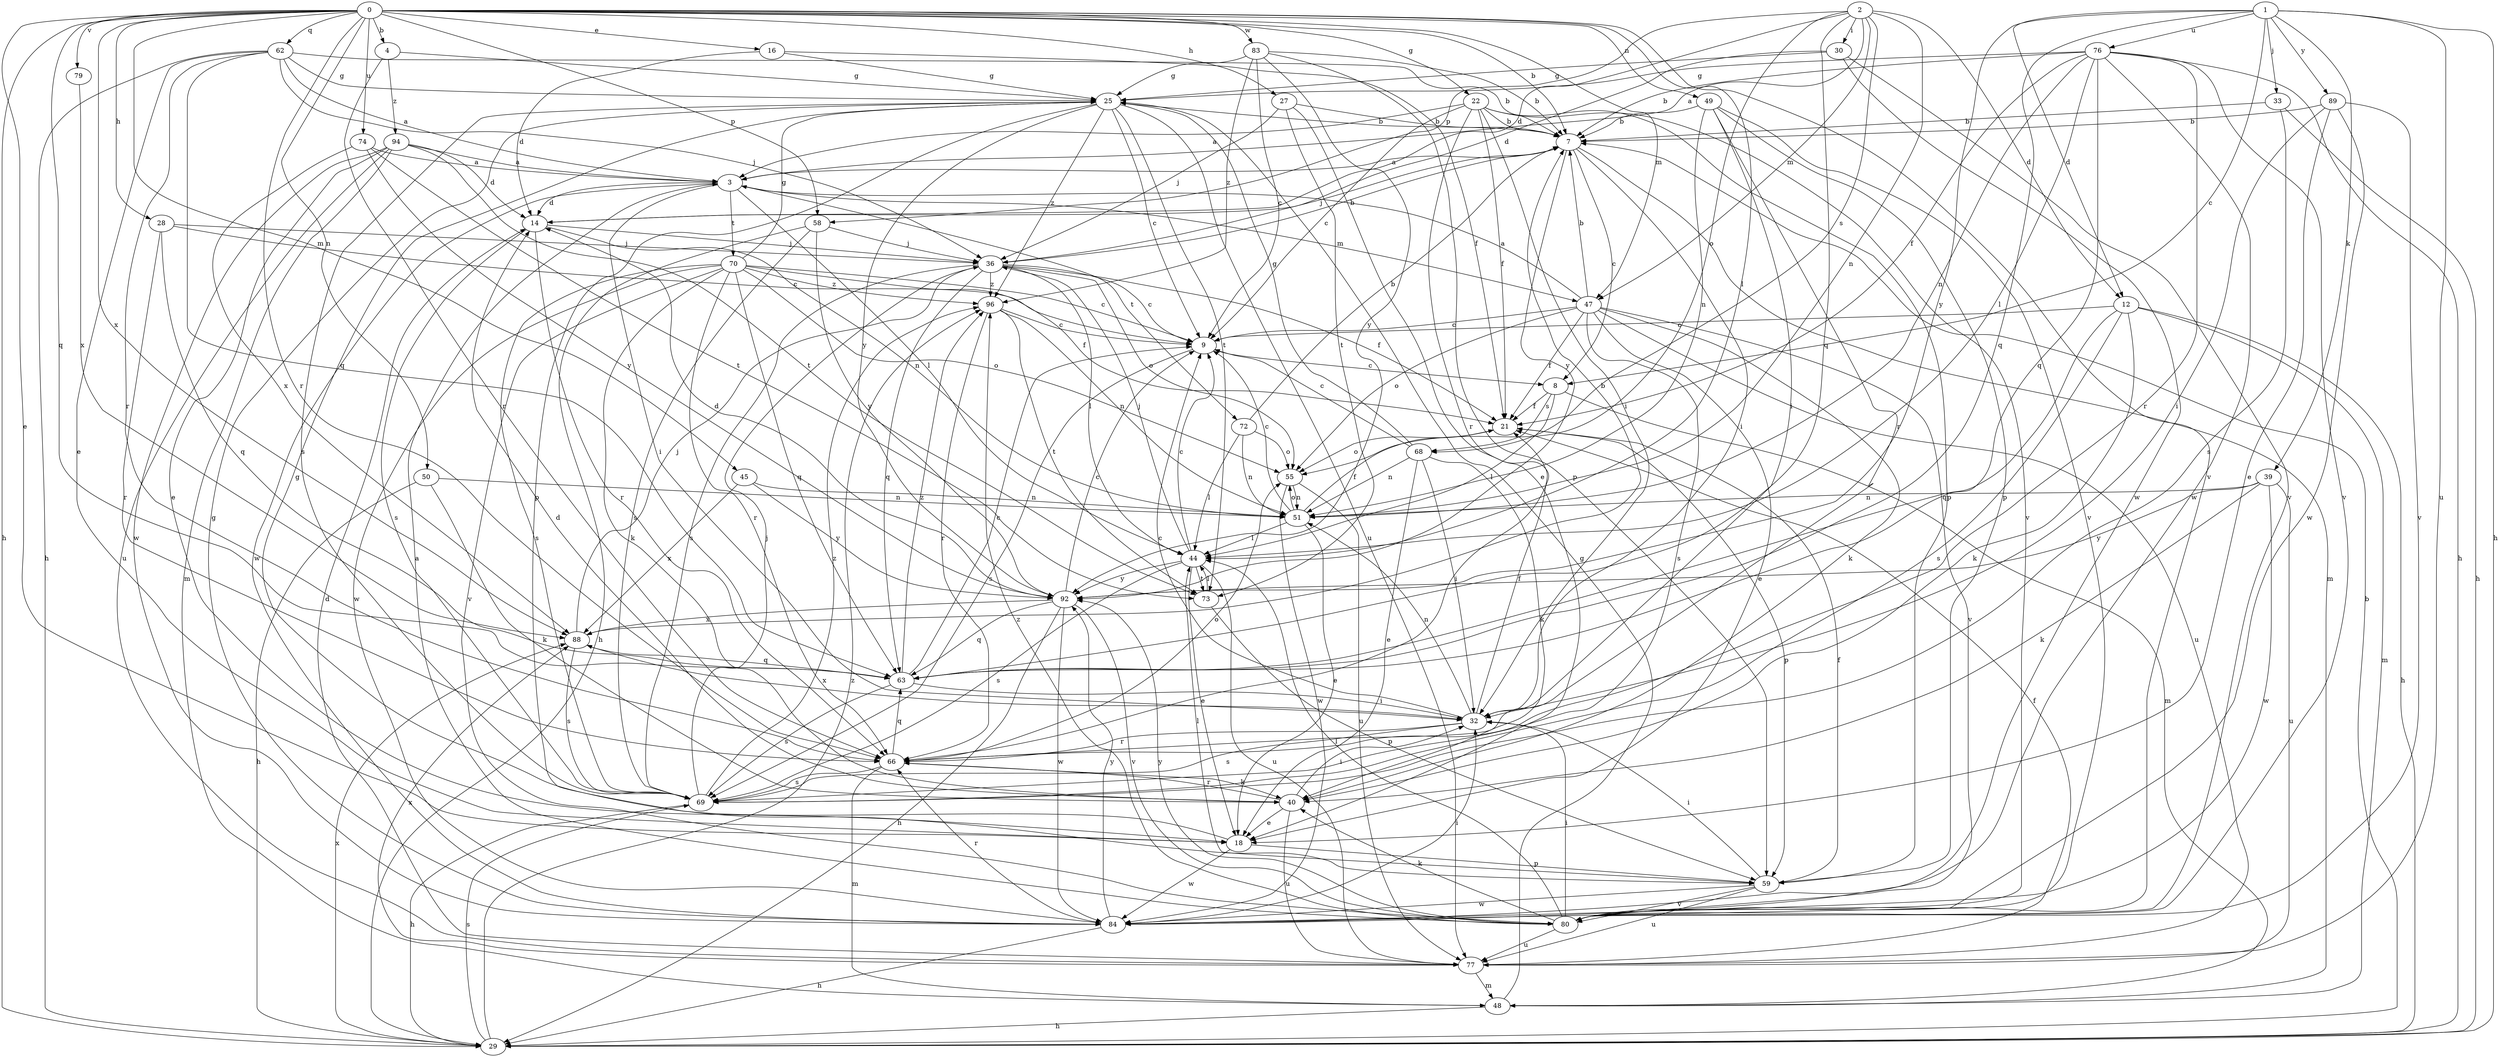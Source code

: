 strict digraph  {
0;
1;
2;
3;
4;
7;
8;
9;
12;
14;
16;
18;
21;
22;
25;
27;
28;
29;
30;
32;
33;
36;
39;
40;
44;
45;
47;
48;
49;
50;
51;
55;
58;
59;
62;
63;
66;
68;
69;
70;
72;
73;
74;
76;
77;
79;
80;
83;
84;
88;
89;
92;
94;
96;
0 -> 4  [label=b];
0 -> 7  [label=b];
0 -> 16  [label=e];
0 -> 18  [label=e];
0 -> 22  [label=g];
0 -> 27  [label=h];
0 -> 28  [label=h];
0 -> 29  [label=h];
0 -> 44  [label=l];
0 -> 45  [label=m];
0 -> 47  [label=m];
0 -> 49  [label=n];
0 -> 50  [label=n];
0 -> 58  [label=p];
0 -> 62  [label=q];
0 -> 63  [label=q];
0 -> 66  [label=r];
0 -> 74  [label=u];
0 -> 79  [label=v];
0 -> 80  [label=v];
0 -> 83  [label=w];
0 -> 88  [label=x];
1 -> 8  [label=c];
1 -> 12  [label=d];
1 -> 29  [label=h];
1 -> 33  [label=j];
1 -> 39  [label=k];
1 -> 63  [label=q];
1 -> 76  [label=u];
1 -> 77  [label=u];
1 -> 89  [label=y];
1 -> 92  [label=y];
2 -> 3  [label=a];
2 -> 12  [label=d];
2 -> 14  [label=d];
2 -> 30  [label=i];
2 -> 47  [label=m];
2 -> 51  [label=n];
2 -> 55  [label=o];
2 -> 58  [label=p];
2 -> 63  [label=q];
2 -> 68  [label=s];
3 -> 14  [label=d];
3 -> 32  [label=i];
3 -> 44  [label=l];
3 -> 47  [label=m];
3 -> 70  [label=t];
3 -> 72  [label=t];
3 -> 84  [label=w];
4 -> 25  [label=g];
4 -> 66  [label=r];
4 -> 94  [label=z];
7 -> 3  [label=a];
7 -> 8  [label=c];
7 -> 32  [label=i];
7 -> 36  [label=j];
7 -> 48  [label=m];
7 -> 92  [label=y];
8 -> 21  [label=f];
8 -> 44  [label=l];
8 -> 48  [label=m];
8 -> 68  [label=s];
9 -> 8  [label=c];
9 -> 69  [label=s];
12 -> 9  [label=c];
12 -> 29  [label=h];
12 -> 40  [label=k];
12 -> 48  [label=m];
12 -> 63  [label=q];
12 -> 69  [label=s];
14 -> 36  [label=j];
14 -> 51  [label=n];
14 -> 66  [label=r];
14 -> 69  [label=s];
16 -> 14  [label=d];
16 -> 21  [label=f];
16 -> 25  [label=g];
18 -> 25  [label=g];
18 -> 59  [label=p];
18 -> 84  [label=w];
21 -> 55  [label=o];
21 -> 59  [label=p];
22 -> 3  [label=a];
22 -> 7  [label=b];
22 -> 9  [label=c];
22 -> 21  [label=f];
22 -> 32  [label=i];
22 -> 59  [label=p];
22 -> 66  [label=r];
22 -> 80  [label=v];
25 -> 7  [label=b];
25 -> 9  [label=c];
25 -> 59  [label=p];
25 -> 69  [label=s];
25 -> 73  [label=t];
25 -> 77  [label=u];
25 -> 92  [label=y];
25 -> 96  [label=z];
27 -> 7  [label=b];
27 -> 18  [label=e];
27 -> 36  [label=j];
27 -> 73  [label=t];
28 -> 9  [label=c];
28 -> 36  [label=j];
28 -> 63  [label=q];
28 -> 66  [label=r];
29 -> 7  [label=b];
29 -> 69  [label=s];
29 -> 88  [label=x];
29 -> 96  [label=z];
30 -> 14  [label=d];
30 -> 25  [label=g];
30 -> 80  [label=v];
30 -> 84  [label=w];
32 -> 9  [label=c];
32 -> 21  [label=f];
32 -> 51  [label=n];
32 -> 66  [label=r];
32 -> 69  [label=s];
32 -> 88  [label=x];
33 -> 7  [label=b];
33 -> 29  [label=h];
33 -> 69  [label=s];
36 -> 7  [label=b];
36 -> 9  [label=c];
36 -> 21  [label=f];
36 -> 44  [label=l];
36 -> 55  [label=o];
36 -> 63  [label=q];
36 -> 69  [label=s];
36 -> 96  [label=z];
39 -> 40  [label=k];
39 -> 51  [label=n];
39 -> 77  [label=u];
39 -> 84  [label=w];
39 -> 92  [label=y];
40 -> 14  [label=d];
40 -> 18  [label=e];
40 -> 32  [label=i];
40 -> 66  [label=r];
40 -> 77  [label=u];
44 -> 9  [label=c];
44 -> 18  [label=e];
44 -> 36  [label=j];
44 -> 69  [label=s];
44 -> 73  [label=t];
44 -> 77  [label=u];
44 -> 92  [label=y];
45 -> 51  [label=n];
45 -> 88  [label=x];
45 -> 92  [label=y];
47 -> 3  [label=a];
47 -> 7  [label=b];
47 -> 9  [label=c];
47 -> 18  [label=e];
47 -> 21  [label=f];
47 -> 40  [label=k];
47 -> 55  [label=o];
47 -> 69  [label=s];
47 -> 77  [label=u];
47 -> 80  [label=v];
48 -> 25  [label=g];
48 -> 29  [label=h];
49 -> 7  [label=b];
49 -> 32  [label=i];
49 -> 51  [label=n];
49 -> 59  [label=p];
49 -> 66  [label=r];
49 -> 80  [label=v];
50 -> 29  [label=h];
50 -> 40  [label=k];
50 -> 51  [label=n];
51 -> 9  [label=c];
51 -> 18  [label=e];
51 -> 21  [label=f];
51 -> 44  [label=l];
51 -> 55  [label=o];
55 -> 51  [label=n];
55 -> 77  [label=u];
55 -> 84  [label=w];
58 -> 29  [label=h];
58 -> 36  [label=j];
58 -> 69  [label=s];
58 -> 92  [label=y];
59 -> 21  [label=f];
59 -> 32  [label=i];
59 -> 44  [label=l];
59 -> 77  [label=u];
59 -> 80  [label=v];
59 -> 84  [label=w];
62 -> 3  [label=a];
62 -> 7  [label=b];
62 -> 18  [label=e];
62 -> 25  [label=g];
62 -> 29  [label=h];
62 -> 36  [label=j];
62 -> 63  [label=q];
62 -> 66  [label=r];
63 -> 9  [label=c];
63 -> 32  [label=i];
63 -> 69  [label=s];
63 -> 96  [label=z];
66 -> 40  [label=k];
66 -> 48  [label=m];
66 -> 55  [label=o];
66 -> 63  [label=q];
66 -> 69  [label=s];
68 -> 9  [label=c];
68 -> 18  [label=e];
68 -> 25  [label=g];
68 -> 32  [label=i];
68 -> 40  [label=k];
68 -> 51  [label=n];
69 -> 29  [label=h];
69 -> 36  [label=j];
69 -> 96  [label=z];
70 -> 9  [label=c];
70 -> 21  [label=f];
70 -> 25  [label=g];
70 -> 40  [label=k];
70 -> 55  [label=o];
70 -> 63  [label=q];
70 -> 66  [label=r];
70 -> 69  [label=s];
70 -> 80  [label=v];
70 -> 84  [label=w];
70 -> 96  [label=z];
72 -> 7  [label=b];
72 -> 44  [label=l];
72 -> 51  [label=n];
72 -> 55  [label=o];
73 -> 44  [label=l];
73 -> 59  [label=p];
74 -> 3  [label=a];
74 -> 73  [label=t];
74 -> 88  [label=x];
74 -> 92  [label=y];
76 -> 7  [label=b];
76 -> 21  [label=f];
76 -> 25  [label=g];
76 -> 29  [label=h];
76 -> 44  [label=l];
76 -> 51  [label=n];
76 -> 63  [label=q];
76 -> 66  [label=r];
76 -> 80  [label=v];
76 -> 84  [label=w];
77 -> 14  [label=d];
77 -> 21  [label=f];
77 -> 48  [label=m];
77 -> 88  [label=x];
79 -> 88  [label=x];
80 -> 3  [label=a];
80 -> 32  [label=i];
80 -> 40  [label=k];
80 -> 44  [label=l];
80 -> 77  [label=u];
80 -> 92  [label=y];
80 -> 96  [label=z];
83 -> 7  [label=b];
83 -> 9  [label=c];
83 -> 25  [label=g];
83 -> 59  [label=p];
83 -> 92  [label=y];
83 -> 96  [label=z];
84 -> 25  [label=g];
84 -> 29  [label=h];
84 -> 32  [label=i];
84 -> 66  [label=r];
84 -> 92  [label=y];
88 -> 7  [label=b];
88 -> 36  [label=j];
88 -> 63  [label=q];
88 -> 69  [label=s];
89 -> 7  [label=b];
89 -> 18  [label=e];
89 -> 32  [label=i];
89 -> 80  [label=v];
89 -> 84  [label=w];
92 -> 9  [label=c];
92 -> 14  [label=d];
92 -> 29  [label=h];
92 -> 63  [label=q];
92 -> 80  [label=v];
92 -> 84  [label=w];
92 -> 88  [label=x];
94 -> 3  [label=a];
94 -> 14  [label=d];
94 -> 18  [label=e];
94 -> 48  [label=m];
94 -> 73  [label=t];
94 -> 77  [label=u];
94 -> 84  [label=w];
96 -> 9  [label=c];
96 -> 51  [label=n];
96 -> 66  [label=r];
96 -> 73  [label=t];
}
